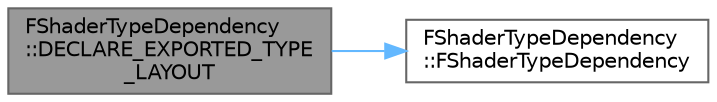 digraph "FShaderTypeDependency::DECLARE_EXPORTED_TYPE_LAYOUT"
{
 // INTERACTIVE_SVG=YES
 // LATEX_PDF_SIZE
  bgcolor="transparent";
  edge [fontname=Helvetica,fontsize=10,labelfontname=Helvetica,labelfontsize=10];
  node [fontname=Helvetica,fontsize=10,shape=box,height=0.2,width=0.4];
  rankdir="LR";
  Node1 [id="Node000001",label="FShaderTypeDependency\l::DECLARE_EXPORTED_TYPE\l_LAYOUT",height=0.2,width=0.4,color="gray40", fillcolor="grey60", style="filled", fontcolor="black",tooltip=" "];
  Node1 -> Node2 [id="edge1_Node000001_Node000002",color="steelblue1",style="solid",tooltip=" "];
  Node2 [id="Node000002",label="FShaderTypeDependency\l::FShaderTypeDependency",height=0.2,width=0.4,color="grey40", fillcolor="white", style="filled",URL="$da/d7c/classFShaderTypeDependency.html#acf4a311081827868da496c55ce75d5cc",tooltip=" "];
}
